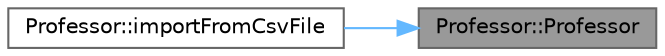 digraph "Professor::Professor"
{
 // LATEX_PDF_SIZE
  bgcolor="transparent";
  edge [fontname=Helvetica,fontsize=10,labelfontname=Helvetica,labelfontsize=10];
  node [fontname=Helvetica,fontsize=10,shape=box,height=0.2,width=0.4];
  rankdir="RL";
  Node1 [label="Professor::Professor",height=0.2,width=0.4,color="gray40", fillcolor="grey60", style="filled", fontcolor="black",tooltip=" "];
  Node1 -> Node2 [dir="back",color="steelblue1",style="solid"];
  Node2 [label="Professor::importFromCsvFile",height=0.2,width=0.4,color="grey40", fillcolor="white", style="filled",URL="$class_professor.html#a64d73b1d2845befc84aa62350ee465d5",tooltip="import from CsvFile"];
}
